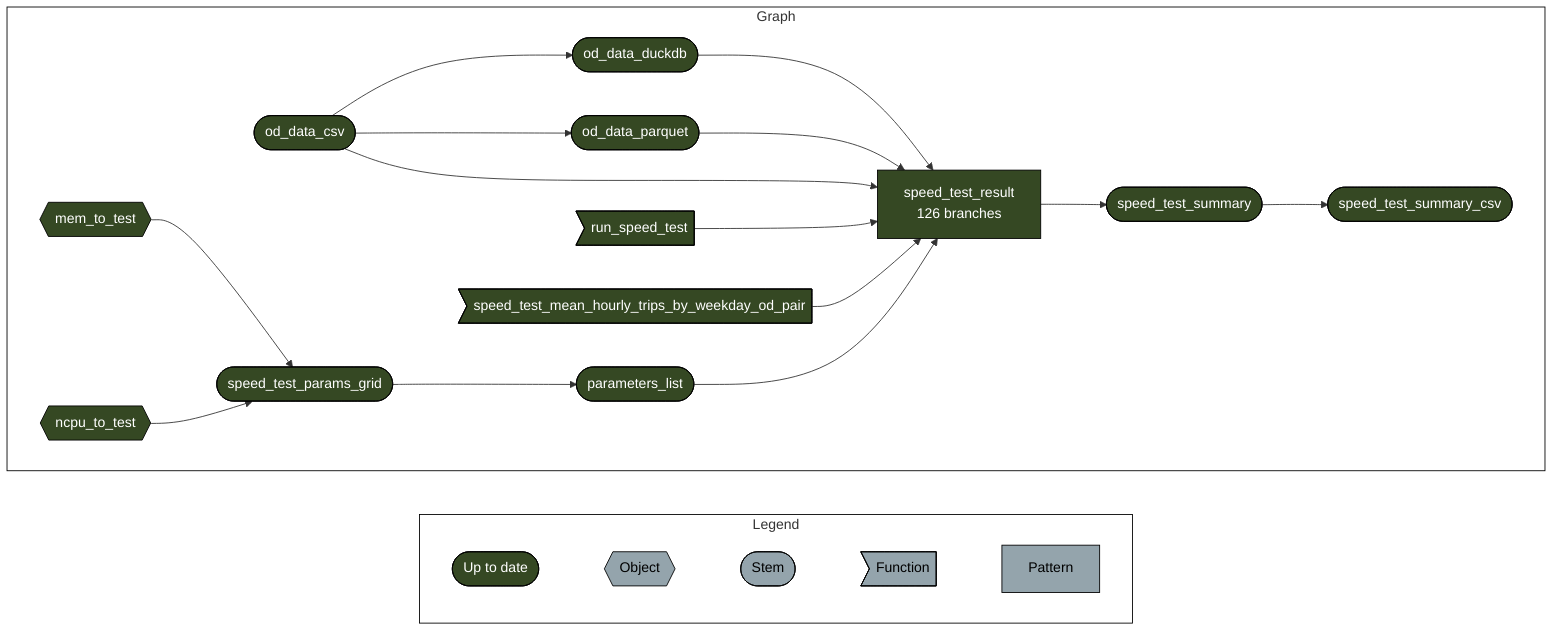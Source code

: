 graph LR
  style Legend fill:#FFFFFF00,stroke:#000000;
  style Graph fill:#FFFFFF00,stroke:#000000;
  subgraph Legend
    direction LR
    xf1522833a4d242c5([""Up to date""]):::uptodate --- xbecb13963f49e50b{{""Object""}}:::none
    xbecb13963f49e50b{{""Object""}}:::none --- xd03d7c7dd2ddda2b([""Stem""]):::none
    xd03d7c7dd2ddda2b([""Stem""]):::none --- xeb2d7cac8a1ce544>""Function""]:::none
    xeb2d7cac8a1ce544>""Function""]:::none --- x6f7e04ea3427f824[""Pattern""]:::none
  end
  subgraph Graph
    direction LR
    x6f100b36ee85a66b(["od_data_csv"]):::uptodate --> xe73ae2b752e92352(["od_data_duckdb"]):::uptodate
    x6f100b36ee85a66b(["od_data_csv"]):::uptodate --> x2a59477f0c69e94f(["od_data_parquet"]):::uptodate
    x0d4cfb50837231d7(["speed_test_params_grid"]):::uptodate --> x1ba009c025a96584(["parameters_list"]):::uptodate
    x24ae4f567f4e274f{{"mem_to_test"}}:::uptodate --> x0d4cfb50837231d7(["speed_test_params_grid"]):::uptodate
    xd1617093ab22aacb{{"ncpu_to_test"}}:::uptodate --> x0d4cfb50837231d7(["speed_test_params_grid"]):::uptodate
    x6f100b36ee85a66b(["od_data_csv"]):::uptodate --> x1e02c4d71a7164cc["speed_test_result<br>126 branches"]:::uptodate
    x1ba009c025a96584(["parameters_list"]):::uptodate --> x1e02c4d71a7164cc["speed_test_result<br>126 branches"]:::uptodate
    xe437e254545b90f4>"run_speed_test"]:::uptodate --> x1e02c4d71a7164cc["speed_test_result<br>126 branches"]:::uptodate
    xe73ae2b752e92352(["od_data_duckdb"]):::uptodate --> x1e02c4d71a7164cc["speed_test_result<br>126 branches"]:::uptodate
    x2a59477f0c69e94f(["od_data_parquet"]):::uptodate --> x1e02c4d71a7164cc["speed_test_result<br>126 branches"]:::uptodate
    x4ac429f244039f42>"speed_test_mean_hourly_trips_by_weekday_od_pair"]:::uptodate --> x1e02c4d71a7164cc["speed_test_result<br>126 branches"]:::uptodate
    x1e02c4d71a7164cc["speed_test_result<br>126 branches"]:::uptodate --> x8557bb8ec85eb1cb(["speed_test_summary"]):::uptodate
    x8557bb8ec85eb1cb(["speed_test_summary"]):::uptodate --> x268cb7f6f5b2b385(["speed_test_summary_csv"]):::uptodate
  end
  classDef uptodate stroke:#000000,color:#ffffff,fill:#354823;
  classDef none stroke:#000000,color:#000000,fill:#94a4ac;
  linkStyle 0 stroke-width:0px;
  linkStyle 1 stroke-width:0px;
  linkStyle 2 stroke-width:0px;
  linkStyle 3 stroke-width:0px;
